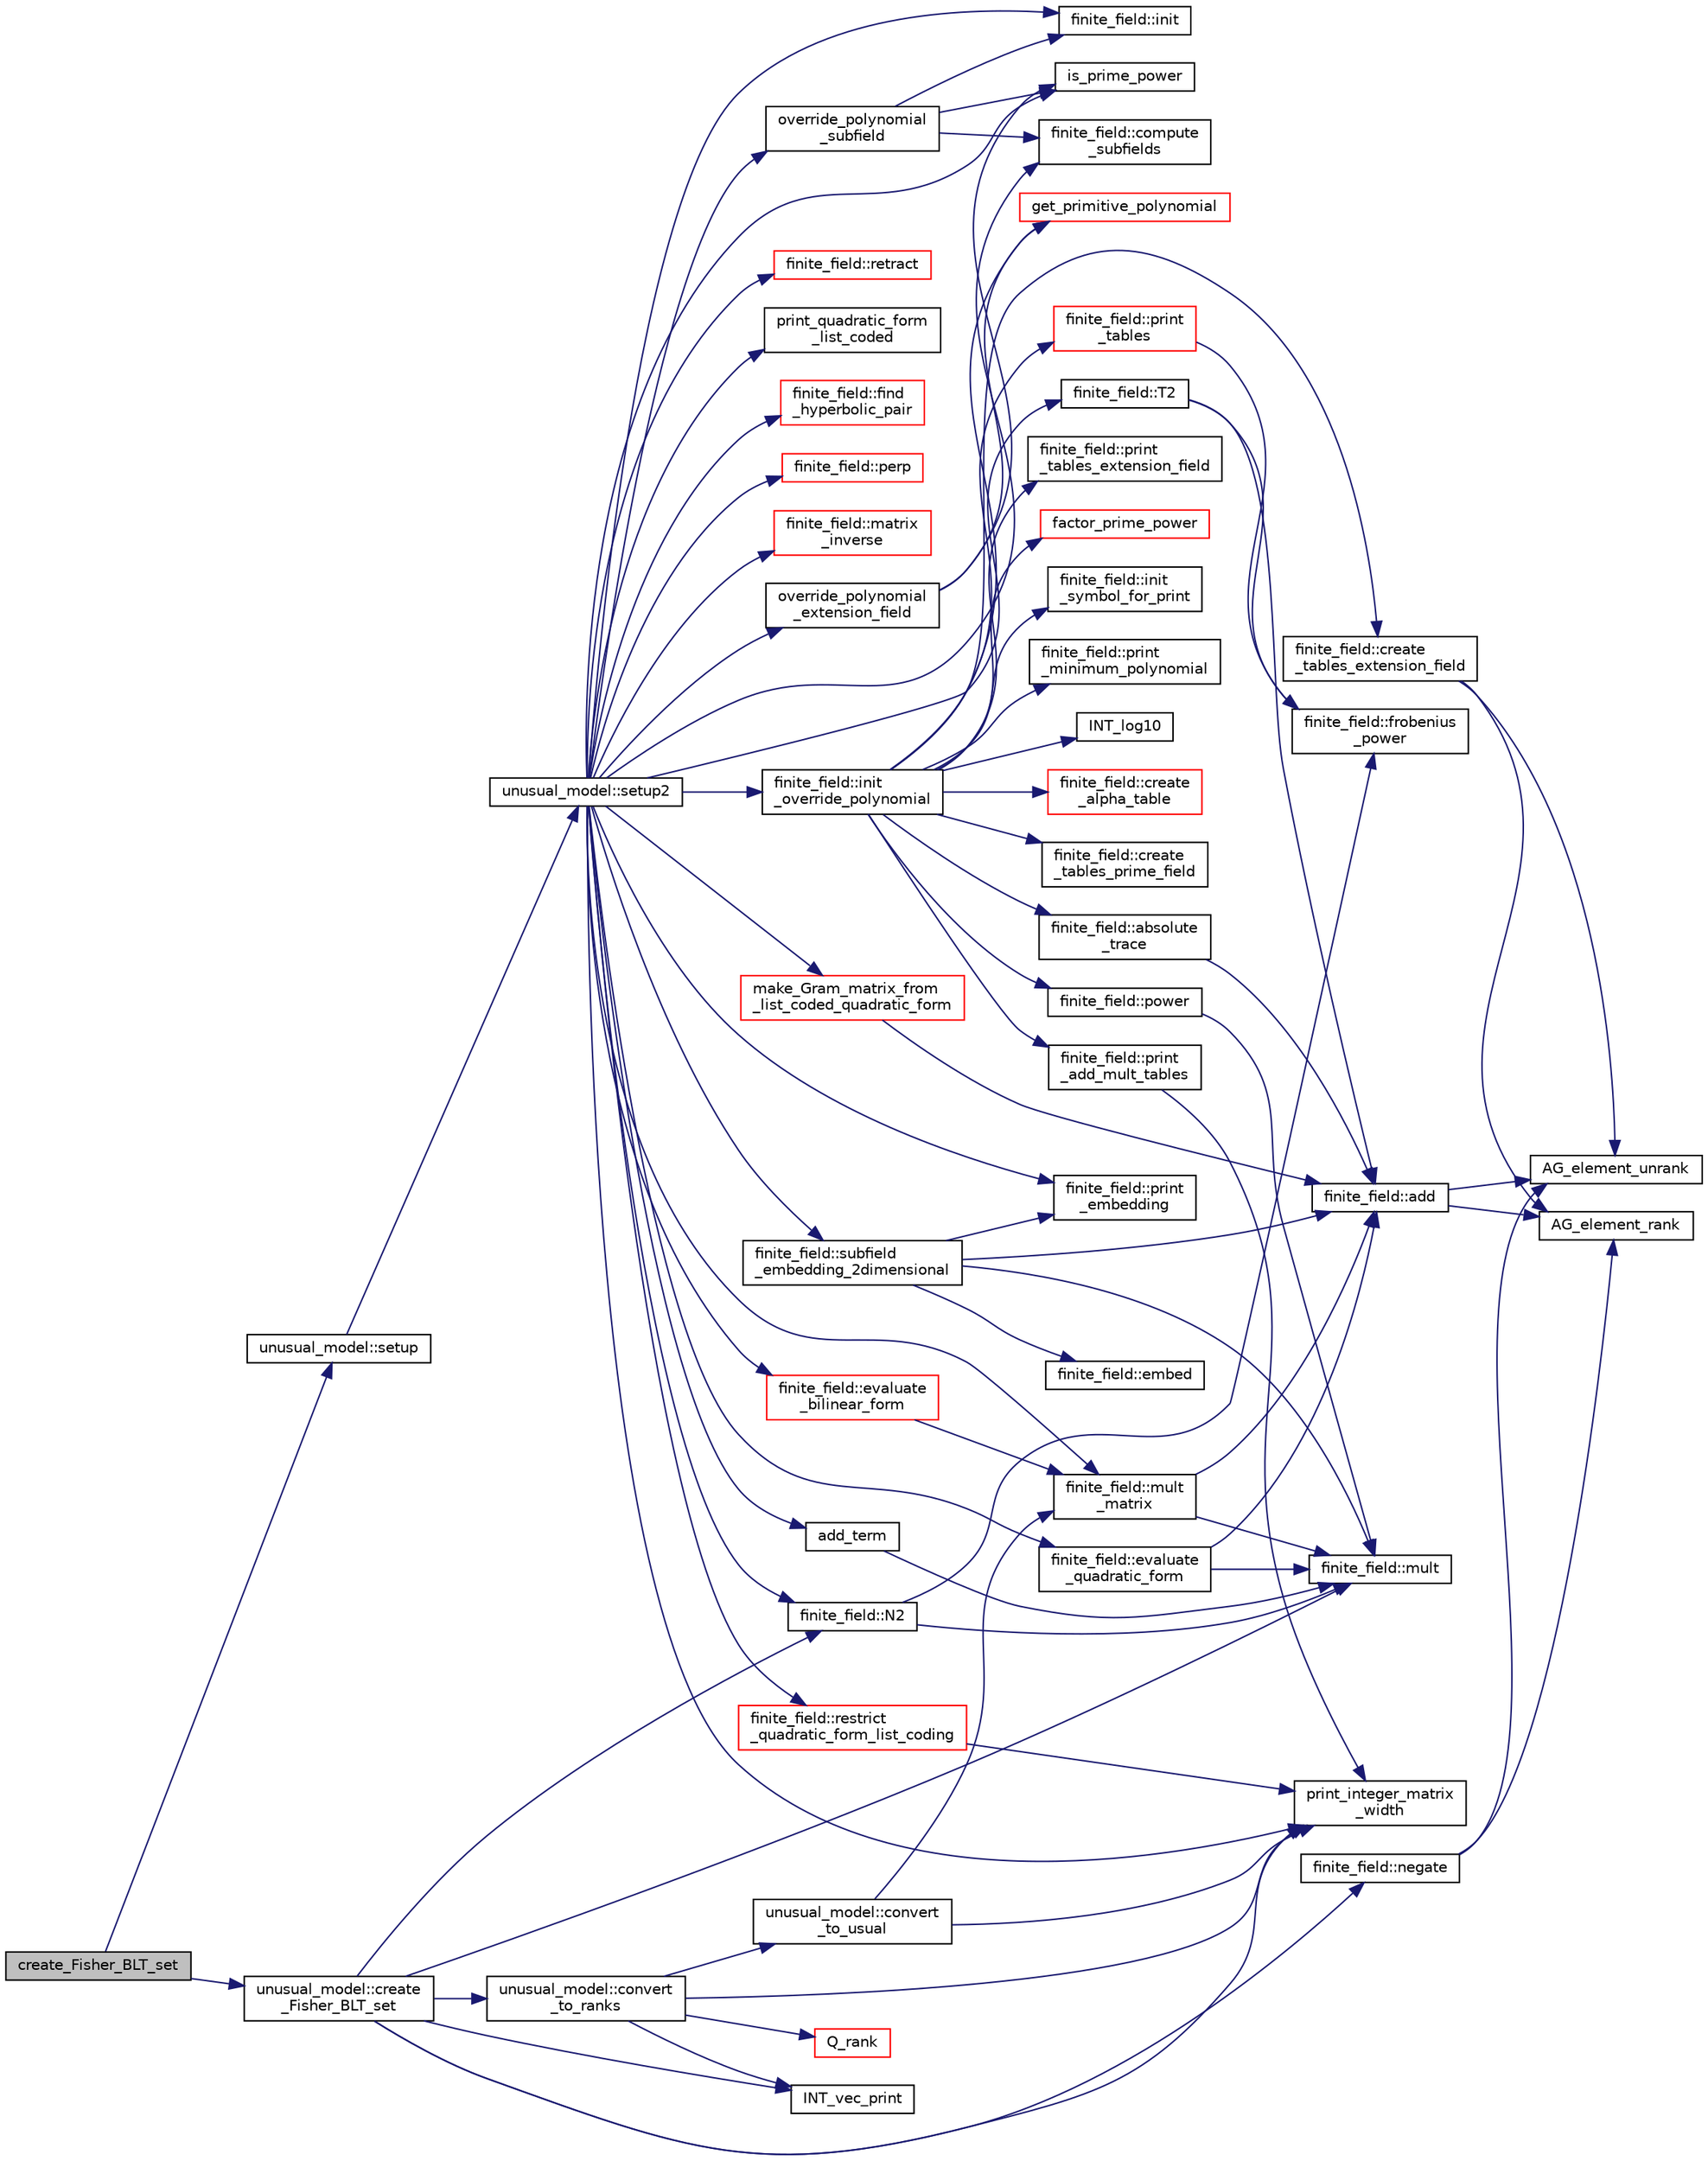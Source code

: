 digraph "create_Fisher_BLT_set"
{
  edge [fontname="Helvetica",fontsize="10",labelfontname="Helvetica",labelfontsize="10"];
  node [fontname="Helvetica",fontsize="10",shape=record];
  rankdir="LR";
  Node2876 [label="create_Fisher_BLT_set",height=0.2,width=0.4,color="black", fillcolor="grey75", style="filled", fontcolor="black"];
  Node2876 -> Node2877 [color="midnightblue",fontsize="10",style="solid",fontname="Helvetica"];
  Node2877 [label="unusual_model::setup",height=0.2,width=0.4,color="black", fillcolor="white", style="filled",URL="$dc/d50/classunusual__model.html#adb517fd342dd2ed2d0cc117211ac1c0d"];
  Node2877 -> Node2878 [color="midnightblue",fontsize="10",style="solid",fontname="Helvetica"];
  Node2878 [label="unusual_model::setup2",height=0.2,width=0.4,color="black", fillcolor="white", style="filled",URL="$dc/d50/classunusual__model.html#a00f7da705c24f863338828447abf7aae"];
  Node2878 -> Node2879 [color="midnightblue",fontsize="10",style="solid",fontname="Helvetica"];
  Node2879 [label="is_prime_power",height=0.2,width=0.4,color="black", fillcolor="white", style="filled",URL="$de/dc5/algebra__and__number__theory_8h.html#a44560c42df6f76a71d351200cbf1bd0e"];
  Node2878 -> Node2880 [color="midnightblue",fontsize="10",style="solid",fontname="Helvetica"];
  Node2880 [label="override_polynomial\l_extension_field",height=0.2,width=0.4,color="black", fillcolor="white", style="filled",URL="$d7/d94/data_8_c.html#a8d54faeccf0beef3663b54e4087fd32b"];
  Node2880 -> Node2879 [color="midnightblue",fontsize="10",style="solid",fontname="Helvetica"];
  Node2880 -> Node2881 [color="midnightblue",fontsize="10",style="solid",fontname="Helvetica"];
  Node2881 [label="get_primitive_polynomial",height=0.2,width=0.4,color="red", fillcolor="white", style="filled",URL="$de/dc5/algebra__and__number__theory_8h.html#a208ece81c99403683f588d02defd74a7"];
  Node2878 -> Node2885 [color="midnightblue",fontsize="10",style="solid",fontname="Helvetica"];
  Node2885 [label="override_polynomial\l_subfield",height=0.2,width=0.4,color="black", fillcolor="white", style="filled",URL="$d7/d94/data_8_c.html#a6a2b390caa2cdeb26cdf9a3cf9816dee"];
  Node2885 -> Node2879 [color="midnightblue",fontsize="10",style="solid",fontname="Helvetica"];
  Node2885 -> Node2884 [color="midnightblue",fontsize="10",style="solid",fontname="Helvetica"];
  Node2884 [label="finite_field::init",height=0.2,width=0.4,color="black", fillcolor="white", style="filled",URL="$df/d5a/classfinite__field.html#a13e75e8165b27464935b50368ee8313c"];
  Node2885 -> Node2886 [color="midnightblue",fontsize="10",style="solid",fontname="Helvetica"];
  Node2886 [label="finite_field::compute\l_subfields",height=0.2,width=0.4,color="black", fillcolor="white", style="filled",URL="$df/d5a/classfinite__field.html#a1632c3686fa5ff446c651e880df9f4e8"];
  Node2878 -> Node2887 [color="midnightblue",fontsize="10",style="solid",fontname="Helvetica"];
  Node2887 [label="finite_field::init\l_override_polynomial",height=0.2,width=0.4,color="black", fillcolor="white", style="filled",URL="$df/d5a/classfinite__field.html#a39a40b052f326a05c5a1e6b13572f3e5"];
  Node2887 -> Node2888 [color="midnightblue",fontsize="10",style="solid",fontname="Helvetica"];
  Node2888 [label="factor_prime_power",height=0.2,width=0.4,color="red", fillcolor="white", style="filled",URL="$de/dc5/algebra__and__number__theory_8h.html#af87166fad1e9b91458c714e90f8cd399"];
  Node2887 -> Node2890 [color="midnightblue",fontsize="10",style="solid",fontname="Helvetica"];
  Node2890 [label="finite_field::init\l_symbol_for_print",height=0.2,width=0.4,color="black", fillcolor="white", style="filled",URL="$df/d5a/classfinite__field.html#ac3ac8778d3162ccee0b3c5764127a92e"];
  Node2887 -> Node2881 [color="midnightblue",fontsize="10",style="solid",fontname="Helvetica"];
  Node2887 -> Node2891 [color="midnightblue",fontsize="10",style="solid",fontname="Helvetica"];
  Node2891 [label="finite_field::print\l_minimum_polynomial",height=0.2,width=0.4,color="black", fillcolor="white", style="filled",URL="$df/d5a/classfinite__field.html#a6d58c4c06994e9637385ff69943f13cb"];
  Node2887 -> Node2892 [color="midnightblue",fontsize="10",style="solid",fontname="Helvetica"];
  Node2892 [label="INT_log10",height=0.2,width=0.4,color="black", fillcolor="white", style="filled",URL="$de/dc5/algebra__and__number__theory_8h.html#a98bc0a6c562370a355165d2538dac250"];
  Node2887 -> Node2893 [color="midnightblue",fontsize="10",style="solid",fontname="Helvetica"];
  Node2893 [label="finite_field::create\l_alpha_table",height=0.2,width=0.4,color="red", fillcolor="white", style="filled",URL="$df/d5a/classfinite__field.html#a33e052044b18cf8dc31e6fbffbb1f0db"];
  Node2887 -> Node2897 [color="midnightblue",fontsize="10",style="solid",fontname="Helvetica"];
  Node2897 [label="finite_field::create\l_tables_prime_field",height=0.2,width=0.4,color="black", fillcolor="white", style="filled",URL="$df/d5a/classfinite__field.html#a811a41cf0e334c7c05725afa19d79b7a"];
  Node2887 -> Node2898 [color="midnightblue",fontsize="10",style="solid",fontname="Helvetica"];
  Node2898 [label="finite_field::create\l_tables_extension_field",height=0.2,width=0.4,color="black", fillcolor="white", style="filled",URL="$df/d5a/classfinite__field.html#ac5067ade796759e81d55cd3d434f8512"];
  Node2898 -> Node2899 [color="midnightblue",fontsize="10",style="solid",fontname="Helvetica"];
  Node2899 [label="AG_element_unrank",height=0.2,width=0.4,color="black", fillcolor="white", style="filled",URL="$d4/d67/geometry_8h.html#a4a33b86c87b2879b97cfa1327abe2885"];
  Node2898 -> Node2900 [color="midnightblue",fontsize="10",style="solid",fontname="Helvetica"];
  Node2900 [label="AG_element_rank",height=0.2,width=0.4,color="black", fillcolor="white", style="filled",URL="$d4/d67/geometry_8h.html#ab2ac908d07dd8038fd996e26bdc75c17"];
  Node2887 -> Node2901 [color="midnightblue",fontsize="10",style="solid",fontname="Helvetica"];
  Node2901 [label="finite_field::print\l_add_mult_tables",height=0.2,width=0.4,color="black", fillcolor="white", style="filled",URL="$df/d5a/classfinite__field.html#ac4f687830f2953f9f7568c541e3e91c7"];
  Node2901 -> Node2902 [color="midnightblue",fontsize="10",style="solid",fontname="Helvetica"];
  Node2902 [label="print_integer_matrix\l_width",height=0.2,width=0.4,color="black", fillcolor="white", style="filled",URL="$d5/db4/io__and__os_8h.html#aa78f3e73fc2179251bd15adbcc31573f"];
  Node2887 -> Node2903 [color="midnightblue",fontsize="10",style="solid",fontname="Helvetica"];
  Node2903 [label="finite_field::power",height=0.2,width=0.4,color="black", fillcolor="white", style="filled",URL="$df/d5a/classfinite__field.html#a0437871b8f775f0b2d589188d9ad7e61"];
  Node2903 -> Node2904 [color="midnightblue",fontsize="10",style="solid",fontname="Helvetica"];
  Node2904 [label="finite_field::mult",height=0.2,width=0.4,color="black", fillcolor="white", style="filled",URL="$df/d5a/classfinite__field.html#a24fb5917aa6d4d656fd855b7f44a13b0"];
  Node2887 -> Node2905 [color="midnightblue",fontsize="10",style="solid",fontname="Helvetica"];
  Node2905 [label="finite_field::absolute\l_trace",height=0.2,width=0.4,color="black", fillcolor="white", style="filled",URL="$df/d5a/classfinite__field.html#a7c479f80ec77e646db13d175fb29325f"];
  Node2905 -> Node2906 [color="midnightblue",fontsize="10",style="solid",fontname="Helvetica"];
  Node2906 [label="finite_field::add",height=0.2,width=0.4,color="black", fillcolor="white", style="filled",URL="$df/d5a/classfinite__field.html#a8f12328a27500f3c7be0c849ebbc9d14"];
  Node2906 -> Node2899 [color="midnightblue",fontsize="10",style="solid",fontname="Helvetica"];
  Node2906 -> Node2900 [color="midnightblue",fontsize="10",style="solid",fontname="Helvetica"];
  Node2887 -> Node2907 [color="midnightblue",fontsize="10",style="solid",fontname="Helvetica"];
  Node2907 [label="finite_field::print\l_tables_extension_field",height=0.2,width=0.4,color="black", fillcolor="white", style="filled",URL="$df/d5a/classfinite__field.html#a026b98a814f71c1bfbd6905abb295ee8"];
  Node2887 -> Node2908 [color="midnightblue",fontsize="10",style="solid",fontname="Helvetica"];
  Node2908 [label="finite_field::print\l_tables",height=0.2,width=0.4,color="red", fillcolor="white", style="filled",URL="$df/d5a/classfinite__field.html#aa0bddbd3f44fb6012a198bfc3d0551fc"];
  Node2908 -> Node2911 [color="midnightblue",fontsize="10",style="solid",fontname="Helvetica"];
  Node2911 [label="finite_field::frobenius\l_power",height=0.2,width=0.4,color="black", fillcolor="white", style="filled",URL="$df/d5a/classfinite__field.html#aec23e43aaefc0ed601cdfa3139496a92"];
  Node2878 -> Node2884 [color="midnightblue",fontsize="10",style="solid",fontname="Helvetica"];
  Node2878 -> Node2886 [color="midnightblue",fontsize="10",style="solid",fontname="Helvetica"];
  Node2878 -> Node2913 [color="midnightblue",fontsize="10",style="solid",fontname="Helvetica"];
  Node2913 [label="finite_field::subfield\l_embedding_2dimensional",height=0.2,width=0.4,color="black", fillcolor="white", style="filled",URL="$df/d5a/classfinite__field.html#a645db0a3551afded46e054650631854d"];
  Node2913 -> Node2914 [color="midnightblue",fontsize="10",style="solid",fontname="Helvetica"];
  Node2914 [label="finite_field::embed",height=0.2,width=0.4,color="black", fillcolor="white", style="filled",URL="$df/d5a/classfinite__field.html#a0e2f8717bd0d086af9450125be6e3144"];
  Node2913 -> Node2906 [color="midnightblue",fontsize="10",style="solid",fontname="Helvetica"];
  Node2913 -> Node2904 [color="midnightblue",fontsize="10",style="solid",fontname="Helvetica"];
  Node2913 -> Node2915 [color="midnightblue",fontsize="10",style="solid",fontname="Helvetica"];
  Node2915 [label="finite_field::print\l_embedding",height=0.2,width=0.4,color="black", fillcolor="white", style="filled",URL="$df/d5a/classfinite__field.html#a944b7927f6d22e63f5d8ec3f3255f564"];
  Node2878 -> Node2915 [color="midnightblue",fontsize="10",style="solid",fontname="Helvetica"];
  Node2878 -> Node2916 [color="midnightblue",fontsize="10",style="solid",fontname="Helvetica"];
  Node2916 [label="finite_field::retract",height=0.2,width=0.4,color="red", fillcolor="white", style="filled",URL="$df/d5a/classfinite__field.html#acb54b697bd9f35302817ea8e62d2ed9b"];
  Node2878 -> Node2918 [color="midnightblue",fontsize="10",style="solid",fontname="Helvetica"];
  Node2918 [label="finite_field::T2",height=0.2,width=0.4,color="black", fillcolor="white", style="filled",URL="$df/d5a/classfinite__field.html#a8266c2c6f6bda29855c2bb1e0b500841"];
  Node2918 -> Node2911 [color="midnightblue",fontsize="10",style="solid",fontname="Helvetica"];
  Node2918 -> Node2906 [color="midnightblue",fontsize="10",style="solid",fontname="Helvetica"];
  Node2878 -> Node2919 [color="midnightblue",fontsize="10",style="solid",fontname="Helvetica"];
  Node2919 [label="finite_field::N2",height=0.2,width=0.4,color="black", fillcolor="white", style="filled",URL="$df/d5a/classfinite__field.html#adf6c3cec79318341ba1f4a59f08eaaff"];
  Node2919 -> Node2911 [color="midnightblue",fontsize="10",style="solid",fontname="Helvetica"];
  Node2919 -> Node2904 [color="midnightblue",fontsize="10",style="solid",fontname="Helvetica"];
  Node2878 -> Node2920 [color="midnightblue",fontsize="10",style="solid",fontname="Helvetica"];
  Node2920 [label="add_term",height=0.2,width=0.4,color="black", fillcolor="white", style="filled",URL="$d7/d94/data_8_c.html#a88916fa94749d9be146b9a26bca081bc"];
  Node2920 -> Node2904 [color="midnightblue",fontsize="10",style="solid",fontname="Helvetica"];
  Node2878 -> Node2902 [color="midnightblue",fontsize="10",style="solid",fontname="Helvetica"];
  Node2878 -> Node2921 [color="midnightblue",fontsize="10",style="solid",fontname="Helvetica"];
  Node2921 [label="print_quadratic_form\l_list_coded",height=0.2,width=0.4,color="black", fillcolor="white", style="filled",URL="$d7/d94/data_8_c.html#a2bb4d3be5cd3ccde84a8063391e51578"];
  Node2878 -> Node2922 [color="midnightblue",fontsize="10",style="solid",fontname="Helvetica"];
  Node2922 [label="finite_field::find\l_hyperbolic_pair",height=0.2,width=0.4,color="red", fillcolor="white", style="filled",URL="$df/d5a/classfinite__field.html#a8702546f7248a1721647e856c6e153a2"];
  Node2878 -> Node2929 [color="midnightblue",fontsize="10",style="solid",fontname="Helvetica"];
  Node2929 [label="finite_field::perp",height=0.2,width=0.4,color="red", fillcolor="white", style="filled",URL="$df/d5a/classfinite__field.html#a7f4cbb62d037e07893f3c868eea3b818"];
  Node2878 -> Node2924 [color="midnightblue",fontsize="10",style="solid",fontname="Helvetica"];
  Node2924 [label="finite_field::evaluate\l_quadratic_form",height=0.2,width=0.4,color="black", fillcolor="white", style="filled",URL="$df/d5a/classfinite__field.html#a5a8c495dd36789d2cb4619d678afd107"];
  Node2924 -> Node2904 [color="midnightblue",fontsize="10",style="solid",fontname="Helvetica"];
  Node2924 -> Node2906 [color="midnightblue",fontsize="10",style="solid",fontname="Helvetica"];
  Node2878 -> Node2947 [color="midnightblue",fontsize="10",style="solid",fontname="Helvetica"];
  Node2947 [label="finite_field::restrict\l_quadratic_form_list_coding",height=0.2,width=0.4,color="red", fillcolor="white", style="filled",URL="$df/d5a/classfinite__field.html#ac2c261998fe455590626d2cc5e215844"];
  Node2947 -> Node2902 [color="midnightblue",fontsize="10",style="solid",fontname="Helvetica"];
  Node2878 -> Node2949 [color="midnightblue",fontsize="10",style="solid",fontname="Helvetica"];
  Node2949 [label="make_Gram_matrix_from\l_list_coded_quadratic_form",height=0.2,width=0.4,color="red", fillcolor="white", style="filled",URL="$d7/d94/data_8_c.html#af39447dd21caf61b62558dfe4b6aca9f"];
  Node2949 -> Node2906 [color="midnightblue",fontsize="10",style="solid",fontname="Helvetica"];
  Node2878 -> Node2933 [color="midnightblue",fontsize="10",style="solid",fontname="Helvetica"];
  Node2933 [label="finite_field::mult\l_matrix",height=0.2,width=0.4,color="black", fillcolor="white", style="filled",URL="$df/d5a/classfinite__field.html#a48517f15dfd7b21c37e0975855f1ada2"];
  Node2933 -> Node2906 [color="midnightblue",fontsize="10",style="solid",fontname="Helvetica"];
  Node2933 -> Node2904 [color="midnightblue",fontsize="10",style="solid",fontname="Helvetica"];
  Node2878 -> Node2950 [color="midnightblue",fontsize="10",style="solid",fontname="Helvetica"];
  Node2950 [label="finite_field::evaluate\l_bilinear_form",height=0.2,width=0.4,color="red", fillcolor="white", style="filled",URL="$df/d5a/classfinite__field.html#a3dac58d265759e3a5d7c53043d104986"];
  Node2950 -> Node2933 [color="midnightblue",fontsize="10",style="solid",fontname="Helvetica"];
  Node2878 -> Node2951 [color="midnightblue",fontsize="10",style="solid",fontname="Helvetica"];
  Node2951 [label="finite_field::matrix\l_inverse",height=0.2,width=0.4,color="red", fillcolor="white", style="filled",URL="$df/d5a/classfinite__field.html#a3ef088739ceac47367f4b328697726a5"];
  Node2876 -> Node2955 [color="midnightblue",fontsize="10",style="solid",fontname="Helvetica"];
  Node2955 [label="unusual_model::create\l_Fisher_BLT_set",height=0.2,width=0.4,color="black", fillcolor="white", style="filled",URL="$dc/d50/classunusual__model.html#ad8a52feef5e6da3cee43dd09c64c5eeb"];
  Node2955 -> Node2938 [color="midnightblue",fontsize="10",style="solid",fontname="Helvetica"];
  Node2938 [label="finite_field::negate",height=0.2,width=0.4,color="black", fillcolor="white", style="filled",URL="$df/d5a/classfinite__field.html#aa9d798298f25d4a9262b5bc5f1733e31"];
  Node2938 -> Node2899 [color="midnightblue",fontsize="10",style="solid",fontname="Helvetica"];
  Node2938 -> Node2900 [color="midnightblue",fontsize="10",style="solid",fontname="Helvetica"];
  Node2955 -> Node2919 [color="midnightblue",fontsize="10",style="solid",fontname="Helvetica"];
  Node2955 -> Node2956 [color="midnightblue",fontsize="10",style="solid",fontname="Helvetica"];
  Node2956 [label="INT_vec_print",height=0.2,width=0.4,color="black", fillcolor="white", style="filled",URL="$df/dbf/sajeeb_8_c.html#a79a5901af0b47dd0d694109543c027fe"];
  Node2955 -> Node2904 [color="midnightblue",fontsize="10",style="solid",fontname="Helvetica"];
  Node2955 -> Node2902 [color="midnightblue",fontsize="10",style="solid",fontname="Helvetica"];
  Node2955 -> Node2957 [color="midnightblue",fontsize="10",style="solid",fontname="Helvetica"];
  Node2957 [label="unusual_model::convert\l_to_ranks",height=0.2,width=0.4,color="black", fillcolor="white", style="filled",URL="$dc/d50/classunusual__model.html#ab5cdb8ec08ae842b6ae4831385e9934b"];
  Node2957 -> Node2902 [color="midnightblue",fontsize="10",style="solid",fontname="Helvetica"];
  Node2957 -> Node2958 [color="midnightblue",fontsize="10",style="solid",fontname="Helvetica"];
  Node2958 [label="unusual_model::convert\l_to_usual",height=0.2,width=0.4,color="black", fillcolor="white", style="filled",URL="$dc/d50/classunusual__model.html#a80bd3b8fc5c7332b9629e17ac3ad2c76"];
  Node2958 -> Node2902 [color="midnightblue",fontsize="10",style="solid",fontname="Helvetica"];
  Node2958 -> Node2933 [color="midnightblue",fontsize="10",style="solid",fontname="Helvetica"];
  Node2957 -> Node2959 [color="midnightblue",fontsize="10",style="solid",fontname="Helvetica"];
  Node2959 [label="Q_rank",height=0.2,width=0.4,color="red", fillcolor="white", style="filled",URL="$d4/d67/geometry_8h.html#ad2671f4db3224df1e22494b9d946375e"];
  Node2957 -> Node2956 [color="midnightblue",fontsize="10",style="solid",fontname="Helvetica"];
}
